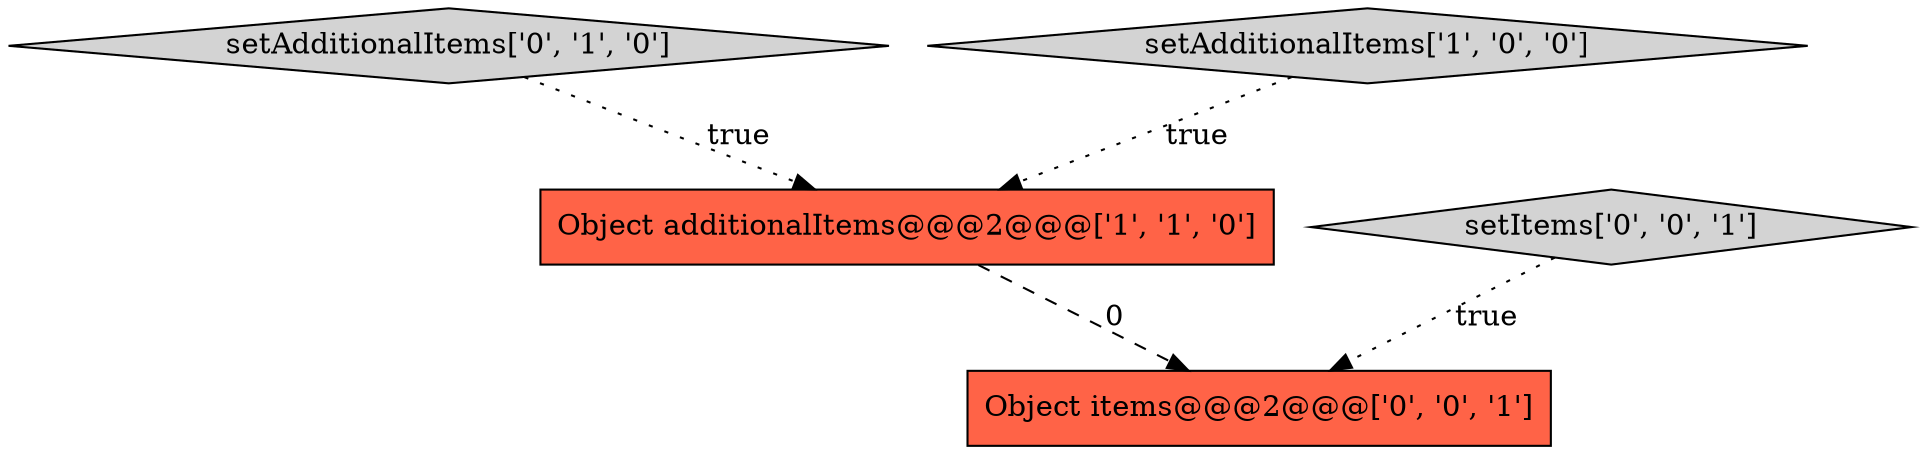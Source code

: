 digraph {
2 [style = filled, label = "setAdditionalItems['0', '1', '0']", fillcolor = lightgray, shape = diamond image = "AAA0AAABBB2BBB"];
4 [style = filled, label = "Object items@@@2@@@['0', '0', '1']", fillcolor = tomato, shape = box image = "AAA0AAABBB3BBB"];
1 [style = filled, label = "setAdditionalItems['1', '0', '0']", fillcolor = lightgray, shape = diamond image = "AAA0AAABBB1BBB"];
3 [style = filled, label = "setItems['0', '0', '1']", fillcolor = lightgray, shape = diamond image = "AAA0AAABBB3BBB"];
0 [style = filled, label = "Object additionalItems@@@2@@@['1', '1', '0']", fillcolor = tomato, shape = box image = "AAA0AAABBB1BBB"];
2->0 [style = dotted, label="true"];
0->4 [style = dashed, label="0"];
3->4 [style = dotted, label="true"];
1->0 [style = dotted, label="true"];
}
